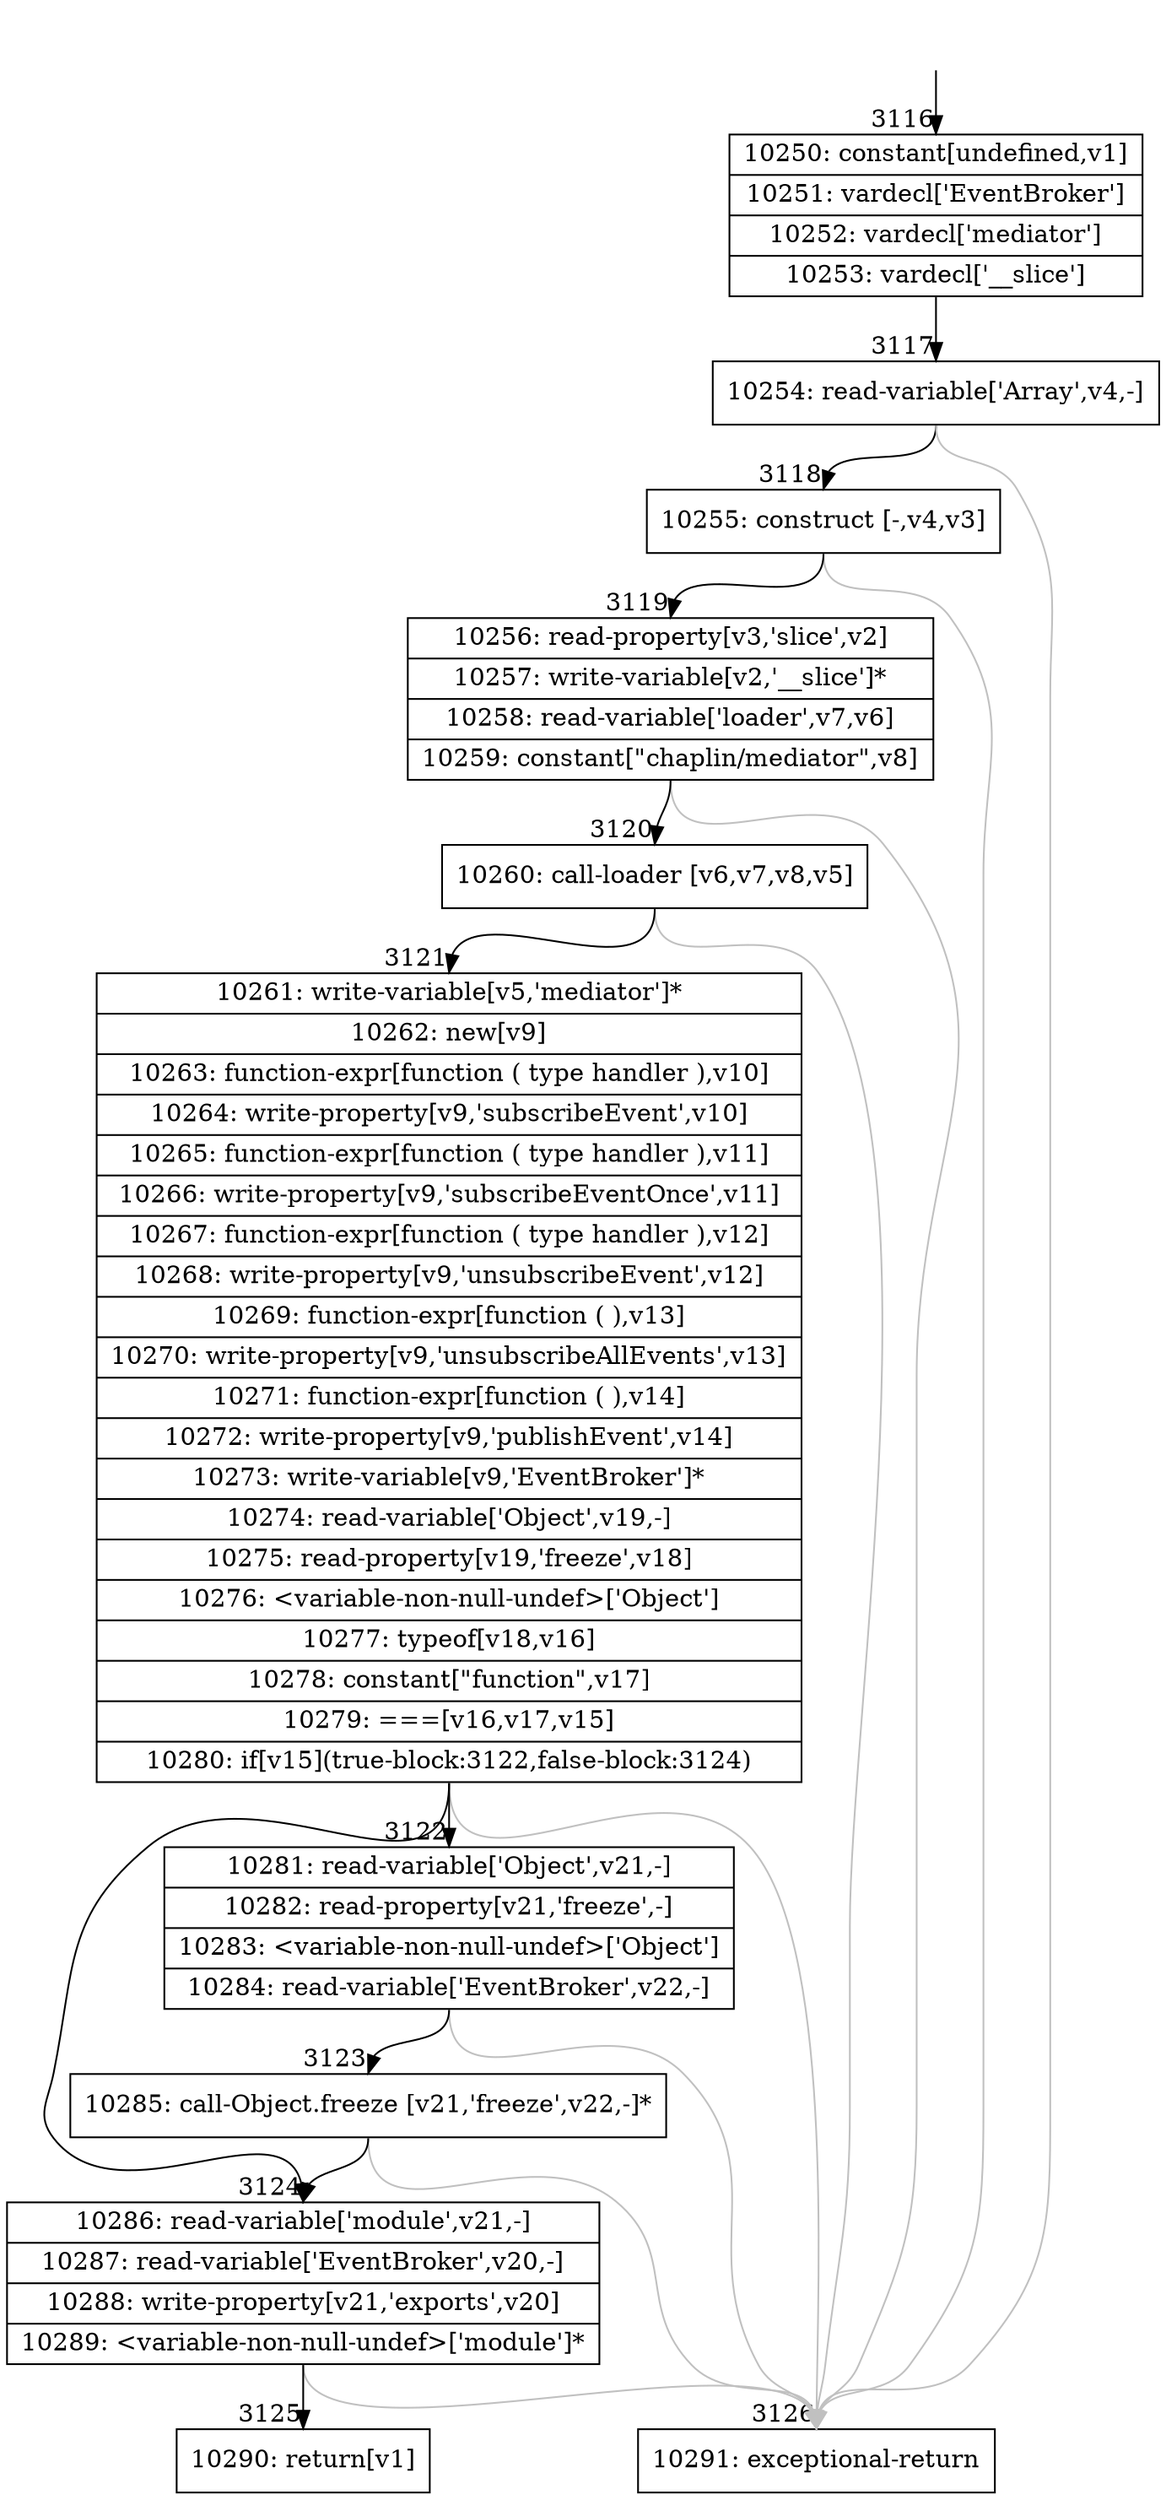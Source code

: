 digraph {
rankdir="TD"
BB_entry231[shape=none,label=""];
BB_entry231 -> BB3116 [tailport=s, headport=n, headlabel="    3116"]
BB3116 [shape=record label="{10250: constant[undefined,v1]|10251: vardecl['EventBroker']|10252: vardecl['mediator']|10253: vardecl['__slice']}" ] 
BB3116 -> BB3117 [tailport=s, headport=n, headlabel="      3117"]
BB3117 [shape=record label="{10254: read-variable['Array',v4,-]}" ] 
BB3117 -> BB3118 [tailport=s, headport=n, headlabel="      3118"]
BB3117 -> BB3126 [tailport=s, headport=n, color=gray, headlabel="      3126"]
BB3118 [shape=record label="{10255: construct [-,v4,v3]}" ] 
BB3118 -> BB3119 [tailport=s, headport=n, headlabel="      3119"]
BB3118 -> BB3126 [tailport=s, headport=n, color=gray]
BB3119 [shape=record label="{10256: read-property[v3,'slice',v2]|10257: write-variable[v2,'__slice']*|10258: read-variable['loader',v7,v6]|10259: constant[\"chaplin/mediator\",v8]}" ] 
BB3119 -> BB3120 [tailport=s, headport=n, headlabel="      3120"]
BB3119 -> BB3126 [tailport=s, headport=n, color=gray]
BB3120 [shape=record label="{10260: call-loader [v6,v7,v8,v5]}" ] 
BB3120 -> BB3121 [tailport=s, headport=n, headlabel="      3121"]
BB3120 -> BB3126 [tailport=s, headport=n, color=gray]
BB3121 [shape=record label="{10261: write-variable[v5,'mediator']*|10262: new[v9]|10263: function-expr[function ( type handler ),v10]|10264: write-property[v9,'subscribeEvent',v10]|10265: function-expr[function ( type handler ),v11]|10266: write-property[v9,'subscribeEventOnce',v11]|10267: function-expr[function ( type handler ),v12]|10268: write-property[v9,'unsubscribeEvent',v12]|10269: function-expr[function ( ),v13]|10270: write-property[v9,'unsubscribeAllEvents',v13]|10271: function-expr[function ( ),v14]|10272: write-property[v9,'publishEvent',v14]|10273: write-variable[v9,'EventBroker']*|10274: read-variable['Object',v19,-]|10275: read-property[v19,'freeze',v18]|10276: \<variable-non-null-undef\>['Object']|10277: typeof[v18,v16]|10278: constant[\"function\",v17]|10279: ===[v16,v17,v15]|10280: if[v15](true-block:3122,false-block:3124)}" ] 
BB3121 -> BB3122 [tailport=s, headport=n, headlabel="      3122"]
BB3121 -> BB3124 [tailport=s, headport=n, headlabel="      3124"]
BB3121 -> BB3126 [tailport=s, headport=n, color=gray]
BB3122 [shape=record label="{10281: read-variable['Object',v21,-]|10282: read-property[v21,'freeze',-]|10283: \<variable-non-null-undef\>['Object']|10284: read-variable['EventBroker',v22,-]}" ] 
BB3122 -> BB3123 [tailport=s, headport=n, headlabel="      3123"]
BB3122 -> BB3126 [tailport=s, headport=n, color=gray]
BB3123 [shape=record label="{10285: call-Object.freeze [v21,'freeze',v22,-]*}" ] 
BB3123 -> BB3124 [tailport=s, headport=n]
BB3123 -> BB3126 [tailport=s, headport=n, color=gray]
BB3124 [shape=record label="{10286: read-variable['module',v21,-]|10287: read-variable['EventBroker',v20,-]|10288: write-property[v21,'exports',v20]|10289: \<variable-non-null-undef\>['module']*}" ] 
BB3124 -> BB3125 [tailport=s, headport=n, headlabel="      3125"]
BB3124 -> BB3126 [tailport=s, headport=n, color=gray]
BB3125 [shape=record label="{10290: return[v1]}" ] 
BB3126 [shape=record label="{10291: exceptional-return}" ] 
//#$~ 2687
}
